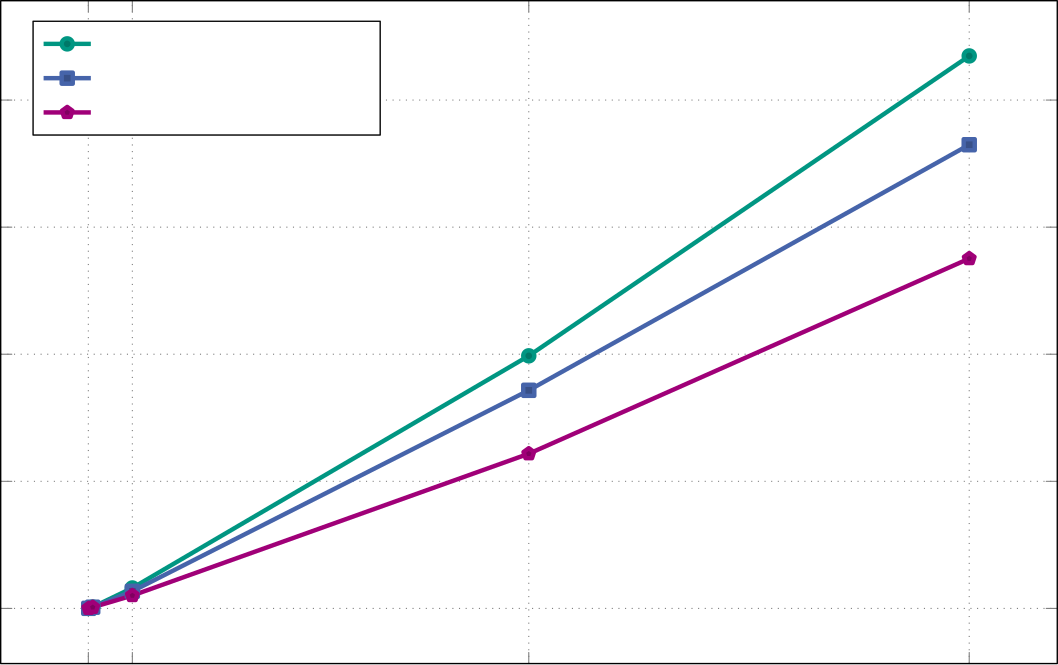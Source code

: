 <?xml version="1.0"?>
<!DOCTYPE ipe SYSTEM "ipe.dtd">
<ipe version="70000" creator="pdftoipe 2018/12/07">
<ipestyle>
<layout paper="423.787 281.779" frame="423.787 281.779" origin="0 0"/>
<symbol name="bullet"><path matrix="0.04 0 0 0.04 0 0" fill="black">
18 0 0 18 0 0 e</path></symbol>
</ipestyle>
<!-- Page: 1 1 -->
<page>
<path stroke="0.500000 0.500000 0.500000" pen="0.3985" dash="[0.3985 1.99255] 0">
74.7273 31.7965 m
74.7273 270.434 l
90.568 31.7965 m
90.568 270.434 l
233.277 31.7965 m
233.277 270.434 l
391.843 31.7965 m
391.843 270.434 l
</path>
<path stroke="0.500000 0.500000 0.500000" pen="0.3985" dash="[0.3985 1.99255] 0">
43.1708 51.6474 m
423.542 51.6474 l
43.1708 97.4008 m
423.542 97.4008 l
43.1708 143.154 m
423.542 143.154 l
43.1708 188.908 m
423.542 188.908 l
43.1708 234.661 m
423.542 234.661 l
</path>
<path stroke="0.500000 0.500000 0.500000" pen="0.3985" cap="1">
74.7273 31.7965 m
74.7273 35.7815 l
90.568 31.7965 m
90.568 35.7815 l
233.277 31.7965 m
233.277 35.7815 l
391.843 31.7965 m
391.843 35.7815 l
74.7273 270.434 m
74.7273 266.449 l
90.568 270.434 m
90.568 266.449 l
233.277 270.434 m
233.277 266.449 l
391.843 270.434 m
391.843 266.449 l
</path>
<path stroke="0.500000 0.500000 0.500000" pen="0.3985" cap="1">
43.1708 51.6474 m
47.1568 51.6474 l
43.1708 97.4008 m
47.1568 97.4008 l
43.1708 143.154 m
47.1568 143.154 l
43.1708 188.908 m
47.1568 188.908 l
43.1708 234.661 m
47.1568 234.661 l
423.542 51.6474 m
419.556 51.6474 l
423.542 97.4008 m
419.556 97.4008 l
423.542 143.154 m
419.556 143.154 l
423.542 188.908 m
419.556 188.908 l
423.542 234.661 m
419.556 234.661 l
</path>
<path stroke="0.000000 0.000000 0.000000" pen="0.49814">
43.1708 31.7965 m
43.1708 270.434 l
423.542 270.434 l
423.542 31.7965 l
43.1708 31.7965 l
h
</path>
<path stroke="0.000000 0.588226 0.509796" pen="1.59404">
74.87 51.684 m
76.2971 52.1415 l
90.568 59.0137 l
233.277 142.587 l
391.843 250.547 l
</path>
<path stroke="0.274506 0.392166 0.666656" pen="1.59404">
74.87 51.684 m
76.2971 52.0866 l
90.568 57.8332 l
233.277 130.169 l
391.843 218.583 l
</path>
<path stroke="0.627457 0.000000 0.470596" pen="1.59404">
74.87 51.684 m
76.2971 52.0592 l
90.568 56.2959 l
233.277 107.348 l
391.843 177.606 l
</path>
<path fill="0.000000 0.470596 0.407837" fillrule="wind">
76.8625 51.684 m
76.8625 52.7845 75.9705 53.6765 74.87 53.6765 c
73.7695 53.6765 72.8774 52.7845 72.8774 51.684 c
72.8774 50.5835 73.7695 49.6914 74.87 49.6914 c
75.9705 49.6914 76.8625 50.5835 76.8625 51.684 c
h
</path>
<path stroke="0.000000 0.588226 0.509796" pen="1.59404">
76.8625 51.684 m
76.8625 52.7845 75.9705 53.6765 74.87 53.6765 c
73.7695 53.6765 72.8774 52.7845 72.8774 51.684 c
72.8774 50.5835 73.7695 49.6914 74.87 49.6914 c
75.9705 49.6914 76.8625 50.5835 76.8625 51.684 c
h
</path>
<path fill="0.000000 0.470596 0.407837" fillrule="wind">
78.2896 52.1415 m
78.2896 53.242 77.3975 54.1341 76.2971 54.1341 c
75.1966 54.1341 74.3045 53.242 74.3045 52.1415 c
74.3045 51.0411 75.1966 50.149 76.2971 50.149 c
77.3975 50.149 78.2896 51.0411 78.2896 52.1415 c
h
</path>
<path stroke="0.000000 0.588226 0.509796" pen="1.59404">
78.2896 52.1415 m
78.2896 53.242 77.3975 54.1341 76.2971 54.1341 c
75.1966 54.1341 74.3045 53.242 74.3045 52.1415 c
74.3045 51.0411 75.1966 50.149 76.2971 50.149 c
77.3975 50.149 78.2896 51.0411 78.2896 52.1415 c
h
</path>
<path fill="0.000000 0.470596 0.407837" fillrule="wind">
92.5605 59.0137 m
92.5605 60.1142 91.6684 61.0062 90.568 61.0062 c
89.4675 61.0062 88.5754 60.1142 88.5754 59.0137 c
88.5754 57.9132 89.4675 57.0211 90.568 57.0211 c
91.6684 57.0211 92.5605 57.9132 92.5605 59.0137 c
h
</path>
<path stroke="0.000000 0.588226 0.509796" pen="1.59404">
92.5605 59.0137 m
92.5605 60.1142 91.6684 61.0062 90.568 61.0062 c
89.4675 61.0062 88.5754 60.1142 88.5754 59.0137 c
88.5754 57.9132 89.4675 57.0211 90.568 57.0211 c
91.6684 57.0211 92.5605 57.9132 92.5605 59.0137 c
h
</path>
<path fill="0.000000 0.470596 0.407837" fillrule="wind">
235.27 142.587 m
235.27 143.687 234.378 144.579 233.277 144.579 c
232.177 144.579 231.285 143.687 231.285 142.587 c
231.285 141.486 232.177 140.594 233.277 140.594 c
234.378 140.594 235.27 141.486 235.27 142.587 c
h
</path>
<path stroke="0.000000 0.588226 0.509796" pen="1.59404">
235.27 142.587 m
235.27 143.687 234.378 144.579 233.277 144.579 c
232.177 144.579 231.285 143.687 231.285 142.587 c
231.285 141.486 232.177 140.594 233.277 140.594 c
234.378 140.594 235.27 141.486 235.27 142.587 c
h
</path>
<path fill="0.000000 0.470596 0.407837" fillrule="wind">
393.835 250.547 m
393.835 251.647 392.943 252.539 391.843 252.539 c
390.742 252.539 389.85 251.647 389.85 250.547 c
389.85 249.446 390.742 248.554 391.843 248.554 c
392.943 248.554 393.835 249.446 393.835 250.547 c
h
</path>
<path stroke="0.000000 0.588226 0.509796" pen="1.59404">
393.835 250.547 m
393.835 251.647 392.943 252.539 391.843 252.539 c
390.742 252.539 389.85 251.647 389.85 250.547 c
389.85 249.446 390.742 248.554 391.843 248.554 c
392.943 248.554 393.835 249.446 393.835 250.547 c
h
</path>
<path fill="0.219620 0.313736 0.533325" fillrule="wind">
72.8774 49.6914 m
76.8625 49.6914 l
76.8625 53.6765 l
72.8774 53.6765 l
72.8774 49.6914 l
h
</path>
<path stroke="0.274506 0.392166 0.666656" pen="1.59404">
72.8774 49.6914 m
76.8625 49.6914 l
76.8625 53.6765 l
72.8774 53.6765 l
72.8774 49.6914 l
h
</path>
<path fill="0.219620 0.313736 0.533325" fillrule="wind">
74.3045 50.0941 m
78.2896 50.0941 l
78.2896 54.0792 l
74.3045 54.0792 l
74.3045 50.0941 l
h
</path>
<path stroke="0.274506 0.392166 0.666656" pen="1.59404">
74.3045 50.0941 m
78.2896 50.0941 l
78.2896 54.0792 l
74.3045 54.0792 l
74.3045 50.0941 l
h
</path>
<path fill="0.219620 0.313736 0.533325" fillrule="wind">
88.5754 55.8407 m
92.5605 55.8407 l
92.5605 59.8258 l
88.5754 59.8258 l
88.5754 55.8407 l
h
</path>
<path stroke="0.274506 0.392166 0.666656" pen="1.59404">
88.5754 55.8407 m
92.5605 55.8407 l
92.5605 59.8258 l
88.5754 59.8258 l
88.5754 55.8407 l
h
</path>
<path fill="0.219620 0.313736 0.533325" fillrule="wind">
231.285 128.177 m
235.27 128.177 l
235.27 132.162 l
231.285 132.162 l
231.285 128.177 l
h
</path>
<path stroke="0.274506 0.392166 0.666656" pen="1.59404">
231.285 128.177 m
235.27 128.177 l
235.27 132.162 l
231.285 132.162 l
231.285 128.177 l
h
</path>
<path fill="0.219620 0.313736 0.533325" fillrule="wind">
389.85 216.591 m
393.835 216.591 l
393.835 220.576 l
389.85 220.576 l
389.85 216.591 l
h
</path>
<path stroke="0.274506 0.392166 0.666656" pen="1.59404">
389.85 216.591 m
393.835 216.591 l
393.835 220.576 l
389.85 220.576 l
389.85 216.591 l
h
</path>
<path fill="0.501968 0.000000 0.376465" fillrule="wind">
74.87 53.6765 m
76.765 52.2997 l
76.0412 50.072 l
73.6988 50.072 l
72.975 52.2997 l
74.87 53.6765 l
h
</path>
<path stroke="0.627457 0.000000 0.470596" pen="1.59404">
74.87 53.6765 m
76.765 52.2997 l
76.0412 50.072 l
73.6988 50.072 l
72.975 52.2997 l
74.87 53.6765 l
h
</path>
<path fill="0.501968 0.000000 0.376465" fillrule="wind">
76.2971 54.0517 m
78.1921 52.6749 l
77.4682 50.4472 l
75.1259 50.4472 l
74.402 52.6749 l
76.2971 54.0517 l
h
</path>
<path stroke="0.627457 0.000000 0.470596" pen="1.59404">
76.2971 54.0517 m
78.1921 52.6749 l
77.4682 50.4472 l
75.1259 50.4472 l
74.402 52.6749 l
76.2971 54.0517 l
h
</path>
<path fill="0.501968 0.000000 0.376465" fillrule="wind">
90.568 58.2885 m
92.463 56.9117 l
91.7392 54.6839 l
89.3968 54.6839 l
88.6729 56.9117 l
90.568 58.2885 l
h
</path>
<path stroke="0.627457 0.000000 0.470596" pen="1.59404">
90.568 58.2885 m
92.463 56.9117 l
91.7392 54.6839 l
89.3968 54.6839 l
88.6729 56.9117 l
90.568 58.2885 l
h
</path>
<path fill="0.501968 0.000000 0.376465" fillrule="wind">
233.277 109.34 m
235.172 107.963 l
234.448 105.736 l
232.106 105.736 l
231.382 107.963 l
233.277 109.34 l
h
</path>
<path stroke="0.627457 0.000000 0.470596" pen="1.59404">
233.277 109.34 m
235.172 107.963 l
234.448 105.736 l
232.106 105.736 l
231.382 107.963 l
233.277 109.34 l
h
</path>
<path fill="0.501968 0.000000 0.376465" fillrule="wind">
391.843 179.599 m
393.738 178.222 l
393.014 175.994 l
390.672 175.994 l
389.948 178.222 l
391.843 179.599 l
h
</path>
<path stroke="0.627457 0.000000 0.470596" pen="1.59404">
391.843 179.599 m
393.738 178.222 l
393.014 175.994 l
390.672 175.994 l
389.948 178.222 l
391.843 179.599 l
h
</path>
<path fill="1.000000 1.000000 1.000000" fillrule="wind">
54.8305 222.068 m
179.786 222.068 l
179.786 263.026 l
54.8305 263.026 l
54.8305 222.068 l
h
</path>
<path stroke="0.000000 0.000000 0.000000" pen="0.49814">
54.8305 222.068 m
179.786 222.068 l
179.786 263.026 l
54.8305 263.026 l
54.8305 222.068 l
h
</path>
<path stroke="0.000000 0.588226 0.509796" pen="1.59404">
58.616 254.887 m
67.1201 254.887 l
75.6243 254.887 l
</path>
<path fill="0.000000 0.470596 0.407837" fillrule="wind">
69.1127 254.887 m
69.1127 255.987 68.2206 256.88 67.1201 256.88 c
66.0196 256.88 65.1276 255.987 65.1276 254.887 c
65.1276 253.787 66.0196 252.894 67.1201 252.894 c
68.2206 252.894 69.1127 253.787 69.1127 254.887 c
h
</path>
<path stroke="0.000000 0.588226 0.509796" pen="1.59404">
69.1127 254.887 m
69.1127 255.987 68.2206 256.88 67.1201 256.88 c
66.0196 256.88 65.1276 255.987 65.1276 254.887 c
65.1276 253.787 66.0196 252.894 67.1201 252.894 c
68.2206 252.894 69.1127 253.787 69.1127 254.887 c
h
</path>
<path stroke="0.274506 0.392166 0.666656" pen="1.59404">
58.616 242.545 m
67.1201 242.545 l
75.6243 242.545 l
</path>
<path fill="0.219620 0.313736 0.533325" fillrule="wind">
65.1276 240.552 m
69.1127 240.552 l
69.1127 244.538 l
65.1276 244.538 l
65.1276 240.552 l
h
</path>
<path stroke="0.274506 0.392166 0.666656" pen="1.59404">
65.1276 240.552 m
69.1127 240.552 l
69.1127 244.538 l
65.1276 244.538 l
65.1276 240.552 l
h
</path>
<path stroke="0.627457 0.000000 0.470596" pen="1.59404">
58.616 230.202 m
67.1201 230.202 l
75.6243 230.202 l
</path>
<path fill="0.501968 0.000000 0.376465" fillrule="wind">
67.1201 232.195 m
69.0152 230.818 l
68.2913 228.59 l
65.9489 228.59 l
65.2251 230.818 l
67.1201 232.195 l
h
</path>
<path stroke="0.627457 0.000000 0.470596" pen="1.59404">
67.1201 232.195 m
69.0152 230.818 l
68.2913 228.59 l
65.9489 228.59 l
65.2251 230.818 l
67.1201 232.195 l
h
</path>
</page>
</ipe>
